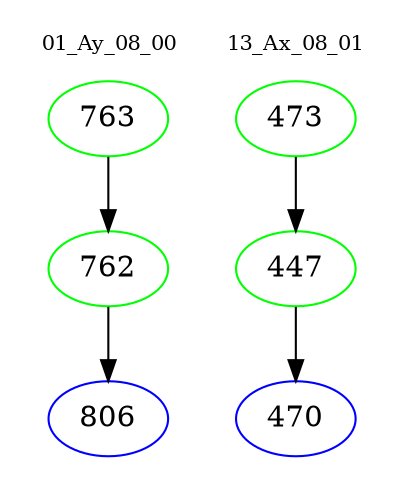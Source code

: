 digraph{
subgraph cluster_0 {
color = white
label = "01_Ay_08_00";
fontsize=10;
T0_763 [label="763", color="green"]
T0_763 -> T0_762 [color="black"]
T0_762 [label="762", color="green"]
T0_762 -> T0_806 [color="black"]
T0_806 [label="806", color="blue"]
}
subgraph cluster_1 {
color = white
label = "13_Ax_08_01";
fontsize=10;
T1_473 [label="473", color="green"]
T1_473 -> T1_447 [color="black"]
T1_447 [label="447", color="green"]
T1_447 -> T1_470 [color="black"]
T1_470 [label="470", color="blue"]
}
}
